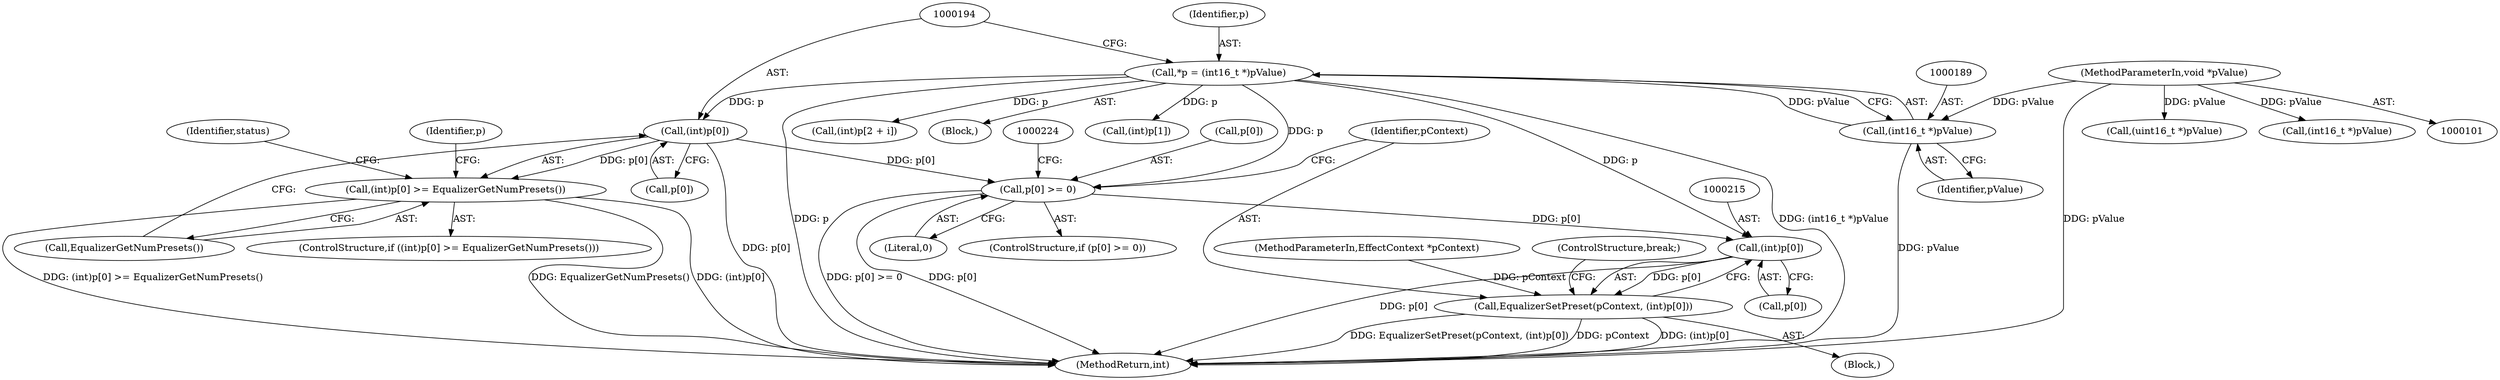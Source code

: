 digraph "0_Android_321ea5257e37c8edb26e66fe4ee78cca4cd915fe_0@array" {
"1000193" [label="(Call,(int)p[0])"];
"1000186" [label="(Call,*p = (int16_t *)pValue)"];
"1000188" [label="(Call,(int16_t *)pValue)"];
"1000104" [label="(MethodParameterIn,void *pValue)"];
"1000192" [label="(Call,(int)p[0] >= EqualizerGetNumPresets())"];
"1000206" [label="(Call,p[0] >= 0)"];
"1000214" [label="(Call,(int)p[0])"];
"1000212" [label="(Call,EqualizerSetPreset(pContext, (int)p[0]))"];
"1000186" [label="(Call,*p = (int16_t *)pValue)"];
"1000249" [label="(Call,(int)p[2 + i])"];
"1000208" [label="(Identifier,p)"];
"1000205" [label="(ControlStructure,if (p[0] >= 0))"];
"1000184" [label="(Block,)"];
"1000206" [label="(Call,p[0] >= 0)"];
"1000216" [label="(Call,p[0])"];
"1000191" [label="(ControlStructure,if ((int)p[0] >= EqualizerGetNumPresets()))"];
"1000210" [label="(Literal,0)"];
"1000134" [label="(Call,(uint16_t *)pValue)"];
"1000190" [label="(Identifier,pValue)"];
"1000213" [label="(Identifier,pContext)"];
"1000102" [label="(MethodParameterIn,EffectContext *pContext)"];
"1000256" [label="(ControlStructure,break;)"];
"1000165" [label="(Call,(int16_t *)pValue)"];
"1000193" [label="(Call,(int)p[0])"];
"1000212" [label="(Call,EqualizerSetPreset(pContext, (int)p[0]))"];
"1000223" [label="(Call,(int)p[1])"];
"1000207" [label="(Call,p[0])"];
"1000104" [label="(MethodParameterIn,void *pValue)"];
"1000198" [label="(Call,EqualizerGetNumPresets())"];
"1000195" [label="(Call,p[0])"];
"1000192" [label="(Call,(int)p[0] >= EqualizerGetNumPresets())"];
"1000187" [label="(Identifier,p)"];
"1000188" [label="(Call,(int16_t *)pValue)"];
"1000201" [label="(Identifier,status)"];
"1000268" [label="(MethodReturn,int)"];
"1000211" [label="(Block,)"];
"1000214" [label="(Call,(int)p[0])"];
"1000193" -> "1000192"  [label="AST: "];
"1000193" -> "1000195"  [label="CFG: "];
"1000194" -> "1000193"  [label="AST: "];
"1000195" -> "1000193"  [label="AST: "];
"1000198" -> "1000193"  [label="CFG: "];
"1000193" -> "1000268"  [label="DDG: p[0]"];
"1000193" -> "1000192"  [label="DDG: p[0]"];
"1000186" -> "1000193"  [label="DDG: p"];
"1000193" -> "1000206"  [label="DDG: p[0]"];
"1000186" -> "1000184"  [label="AST: "];
"1000186" -> "1000188"  [label="CFG: "];
"1000187" -> "1000186"  [label="AST: "];
"1000188" -> "1000186"  [label="AST: "];
"1000194" -> "1000186"  [label="CFG: "];
"1000186" -> "1000268"  [label="DDG: (int16_t *)pValue"];
"1000186" -> "1000268"  [label="DDG: p"];
"1000188" -> "1000186"  [label="DDG: pValue"];
"1000186" -> "1000206"  [label="DDG: p"];
"1000186" -> "1000214"  [label="DDG: p"];
"1000186" -> "1000223"  [label="DDG: p"];
"1000186" -> "1000249"  [label="DDG: p"];
"1000188" -> "1000190"  [label="CFG: "];
"1000189" -> "1000188"  [label="AST: "];
"1000190" -> "1000188"  [label="AST: "];
"1000188" -> "1000268"  [label="DDG: pValue"];
"1000104" -> "1000188"  [label="DDG: pValue"];
"1000104" -> "1000101"  [label="AST: "];
"1000104" -> "1000268"  [label="DDG: pValue"];
"1000104" -> "1000134"  [label="DDG: pValue"];
"1000104" -> "1000165"  [label="DDG: pValue"];
"1000192" -> "1000191"  [label="AST: "];
"1000192" -> "1000198"  [label="CFG: "];
"1000198" -> "1000192"  [label="AST: "];
"1000201" -> "1000192"  [label="CFG: "];
"1000208" -> "1000192"  [label="CFG: "];
"1000192" -> "1000268"  [label="DDG: (int)p[0]"];
"1000192" -> "1000268"  [label="DDG: (int)p[0] >= EqualizerGetNumPresets()"];
"1000192" -> "1000268"  [label="DDG: EqualizerGetNumPresets()"];
"1000206" -> "1000205"  [label="AST: "];
"1000206" -> "1000210"  [label="CFG: "];
"1000207" -> "1000206"  [label="AST: "];
"1000210" -> "1000206"  [label="AST: "];
"1000213" -> "1000206"  [label="CFG: "];
"1000224" -> "1000206"  [label="CFG: "];
"1000206" -> "1000268"  [label="DDG: p[0] >= 0"];
"1000206" -> "1000268"  [label="DDG: p[0]"];
"1000206" -> "1000214"  [label="DDG: p[0]"];
"1000214" -> "1000212"  [label="AST: "];
"1000214" -> "1000216"  [label="CFG: "];
"1000215" -> "1000214"  [label="AST: "];
"1000216" -> "1000214"  [label="AST: "];
"1000212" -> "1000214"  [label="CFG: "];
"1000214" -> "1000268"  [label="DDG: p[0]"];
"1000214" -> "1000212"  [label="DDG: p[0]"];
"1000212" -> "1000211"  [label="AST: "];
"1000213" -> "1000212"  [label="AST: "];
"1000256" -> "1000212"  [label="CFG: "];
"1000212" -> "1000268"  [label="DDG: (int)p[0]"];
"1000212" -> "1000268"  [label="DDG: EqualizerSetPreset(pContext, (int)p[0])"];
"1000212" -> "1000268"  [label="DDG: pContext"];
"1000102" -> "1000212"  [label="DDG: pContext"];
}
